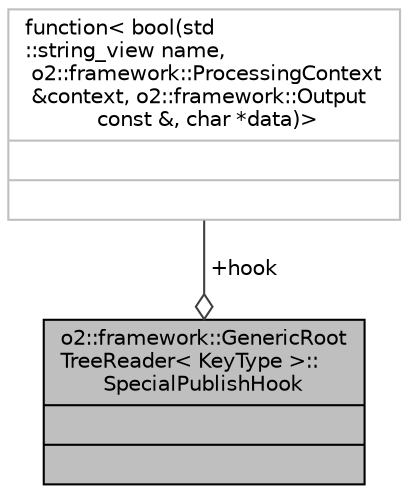 digraph "o2::framework::GenericRootTreeReader&lt; KeyType &gt;::SpecialPublishHook"
{
 // INTERACTIVE_SVG=YES
  bgcolor="transparent";
  edge [fontname="Helvetica",fontsize="10",labelfontname="Helvetica",labelfontsize="10"];
  node [fontname="Helvetica",fontsize="10",shape=record];
  Node1 [label="{o2::framework::GenericRoot\lTreeReader\< KeyType \>::\lSpecialPublishHook\n||}",height=0.2,width=0.4,color="black", fillcolor="grey75", style="filled", fontcolor="black"];
  Node2 -> Node1 [color="grey25",fontsize="10",style="solid",label=" +hook" ,arrowhead="odiamond",fontname="Helvetica"];
  Node2 [label="{function\< bool(std\l::string_view name,\l o2::framework::ProcessingContext\l &context, o2::framework::Output\l const &, char *data)\>\n||}",height=0.2,width=0.4,color="grey75"];
}
